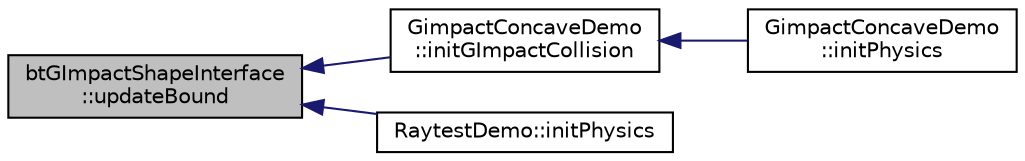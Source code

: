 digraph "btGImpactShapeInterface::updateBound"
{
  edge [fontname="Helvetica",fontsize="10",labelfontname="Helvetica",labelfontsize="10"];
  node [fontname="Helvetica",fontsize="10",shape=record];
  rankdir="LR";
  Node1 [label="btGImpactShapeInterface\l::updateBound",height=0.2,width=0.4,color="black", fillcolor="grey75", style="filled", fontcolor="black"];
  Node1 -> Node2 [dir="back",color="midnightblue",fontsize="10",style="solid",fontname="Helvetica"];
  Node2 [label="GimpactConcaveDemo\l::initGImpactCollision",height=0.2,width=0.4,color="black", fillcolor="white", style="filled",URL="$class_gimpact_concave_demo.html#a6481f85fe81982e76c33ad5e44732cd3"];
  Node2 -> Node3 [dir="back",color="midnightblue",fontsize="10",style="solid",fontname="Helvetica"];
  Node3 [label="GimpactConcaveDemo\l::initPhysics",height=0.2,width=0.4,color="black", fillcolor="white", style="filled",URL="$class_gimpact_concave_demo.html#aec87f0852ce9585a7cb666eb4f324adc"];
  Node1 -> Node4 [dir="back",color="midnightblue",fontsize="10",style="solid",fontname="Helvetica"];
  Node4 [label="RaytestDemo::initPhysics",height=0.2,width=0.4,color="black", fillcolor="white", style="filled",URL="$class_raytest_demo.html#a23157feb605bdf20dfeca2fbeb68252e"];
}
